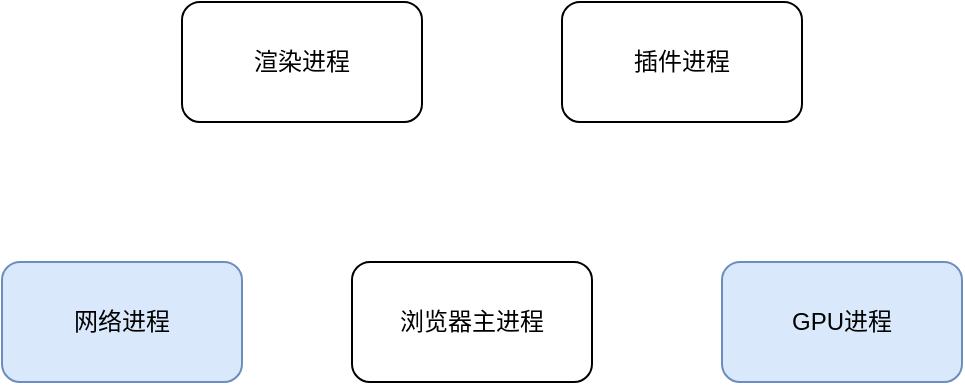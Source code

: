 <mxfile version="13.7.9" type="device"><diagram id="bJx4opQqncIXN-kRVTFG" name="Page-1"><mxGraphModel dx="1106" dy="851" grid="1" gridSize="10" guides="1" tooltips="1" connect="1" arrows="1" fold="1" page="1" pageScale="1" pageWidth="850" pageHeight="1100" math="0" shadow="0"><root><mxCell id="0"/><mxCell id="1" parent="0"/><mxCell id="GW9SzppfOgsKT_-XfpS9-1" value="渲染进程" style="rounded=1;whiteSpace=wrap;html=1;" vertex="1" parent="1"><mxGeometry x="220" y="170" width="120" height="60" as="geometry"/></mxCell><mxCell id="GW9SzppfOgsKT_-XfpS9-2" value="浏览器主进程" style="rounded=1;whiteSpace=wrap;html=1;" vertex="1" parent="1"><mxGeometry x="305" y="300" width="120" height="60" as="geometry"/></mxCell><mxCell id="GW9SzppfOgsKT_-XfpS9-3" value="网络进程" style="rounded=1;whiteSpace=wrap;html=1;fillColor=#dae8fc;strokeColor=#6c8ebf;" vertex="1" parent="1"><mxGeometry x="130" y="300" width="120" height="60" as="geometry"/></mxCell><mxCell id="GW9SzppfOgsKT_-XfpS9-4" value="插件进程" style="rounded=1;whiteSpace=wrap;html=1;" vertex="1" parent="1"><mxGeometry x="410" y="170" width="120" height="60" as="geometry"/></mxCell><mxCell id="GW9SzppfOgsKT_-XfpS9-5" value="GPU进程" style="rounded=1;whiteSpace=wrap;html=1;fillColor=#dae8fc;strokeColor=#6c8ebf;" vertex="1" parent="1"><mxGeometry x="490" y="300" width="120" height="60" as="geometry"/></mxCell></root></mxGraphModel></diagram></mxfile>